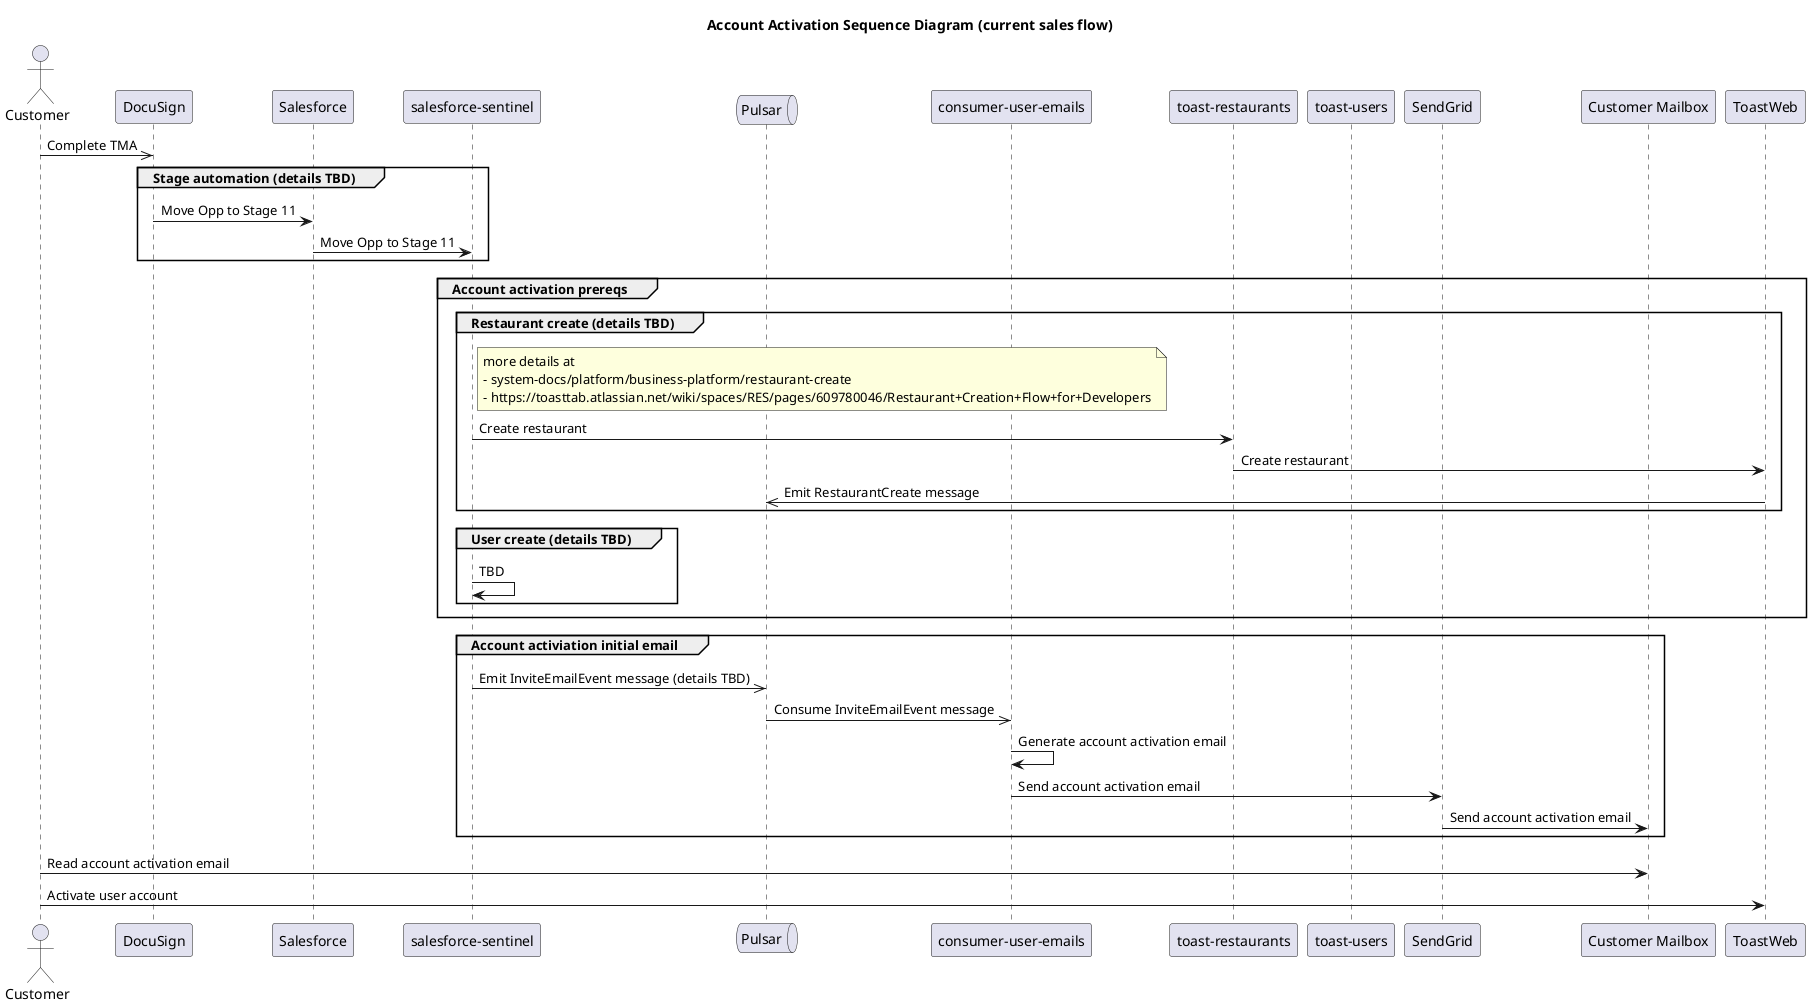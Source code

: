 @startuml
!pragma teoz true

title Account Activation Sequence Diagram (current sales flow)

actor "Customer" as cx
participant "DocuSign" as ds
participant "Salesforce" as sf
participant "salesforce-sentinel" as sfs
queue Pulsar as ps
participant "consumer-user-emails" as cue
participant "toast-restaurants" as rx
participant "toast-users" as users
participant "SendGrid" as sg
participant "Customer Mailbox" as cxmbox
participant "ToastWeb" as tw

cx ->> ds: Complete TMA

group Stage automation (details TBD)
	ds -> sf: Move Opp to Stage 11
	sf -> sfs: Move Opp to Stage 11
end group

group Account activation prereqs

	group Restaurant create (details TBD)
		note right sfs 
			more details at 
			- system-docs/platform/business-platform/restaurant-create
			- https://toasttab.atlassian.net/wiki/spaces/RES/pages/609780046/Restaurant+Creation+Flow+for+Developers
		end note
		sfs -> rx: Create restaurant
		rx -> tw: Create restaurant
		tw ->> ps: Emit RestaurantCreate message
	end group

	group User create (details TBD)
		sfs -> sfs: TBD
	end group

end group

group Account activiation initial email
	sfs ->> ps: Emit InviteEmailEvent message (details TBD)
	ps ->> cue: Consume InviteEmailEvent message
	cue -> cue: Generate account activation email
	cue -> sg: Send account activation email
	sg -> cxmbox: Send account activation email
end group

cx -> cxmbox: Read account activation email
cx -> tw: Activate user account

@enduml
